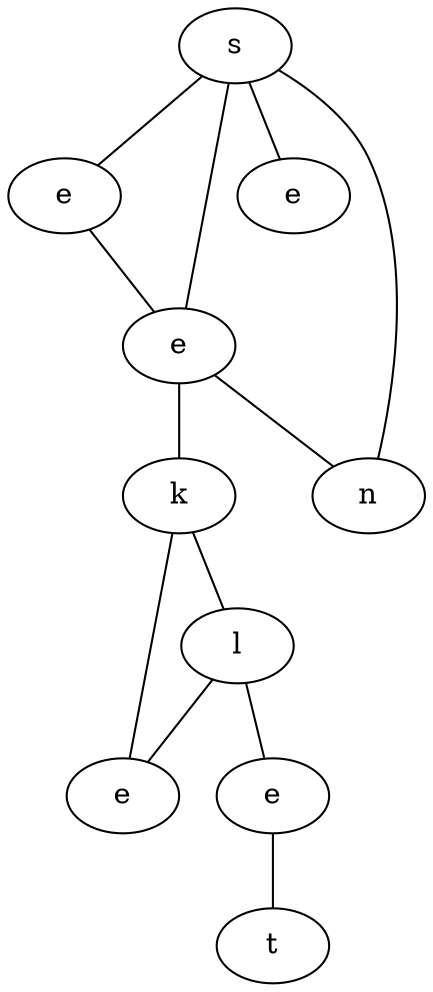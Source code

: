 graph {
BFnA[label="s"]
FuMK[label="e"]
dHsc[label="e"]
yEnA[label="e"]
firr[label="n"]
GrKw[label="k"]
zjVk[label="l"]
qmZI[label="e"]
lbfS[label="e"]
atpJ[label="t"]
BFnA -- FuMK
BFnA -- dHsc
BFnA -- yEnA
BFnA -- firr
FuMK -- dHsc
dHsc -- GrKw
dHsc -- firr
GrKw -- zjVk
GrKw -- qmZI
zjVk -- lbfS
zjVk -- qmZI
lbfS -- atpJ
}